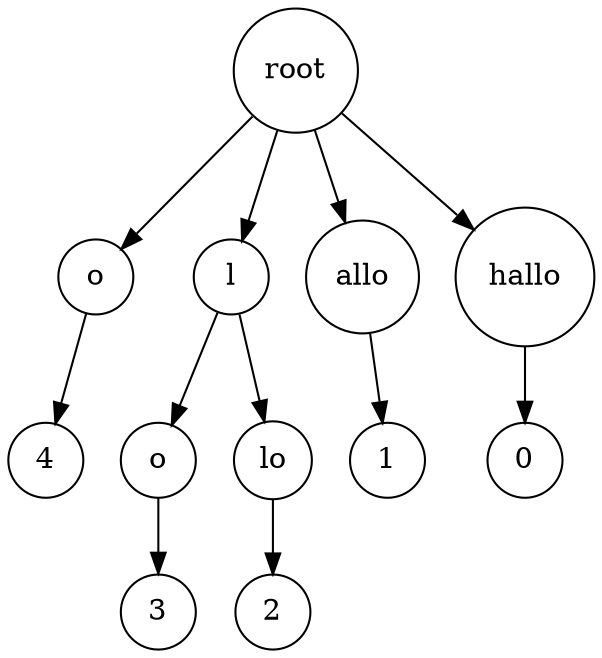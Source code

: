 digraph suffix {
	node [shape = circle];
	0 [label= "root"];
	1 [label= "o"];
	0 -> 1;
	1 [label= "o"];
	2 [label= "4"];
	1 -> 2;
	3 [label= "l"];
	0 -> 3;
	3 [label= "l"];
	4 [label= "o"];
	3 -> 4;
	4 [label= "o"];
	5 [label= "3"];
	4 -> 5;
	6 [label= "lo"];
	3 -> 6;
	6 [label= "lo"];
	7 [label= "2"];
	6 -> 7;
	8 [label= "allo"];
	0 -> 8;
	8 [label= "allo"];
	9 [label= "1"];
	8 -> 9;
	10 [label= "hallo"];
	0 -> 10;
	10 [label= "hallo"];
	11 [label= "0"];
	10 -> 11;
}